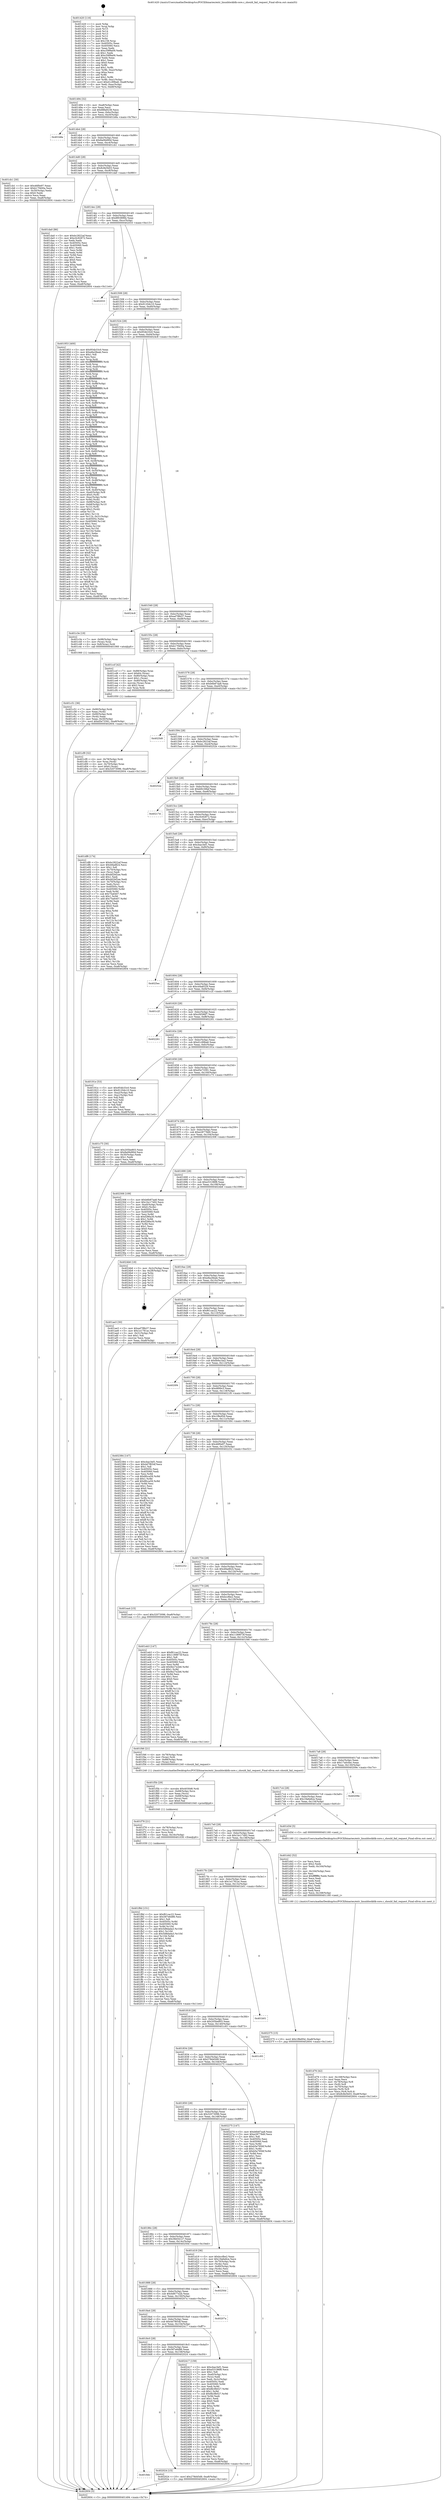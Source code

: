 digraph "0x401420" {
  label = "0x401420 (/mnt/c/Users/mathe/Desktop/tcc/POCII/binaries/extr_linuxblockblk-core.c_should_fail_request_Final-ollvm.out::main(0))"
  labelloc = "t"
  node[shape=record]

  Entry [label="",width=0.3,height=0.3,shape=circle,fillcolor=black,style=filled]
  "0x401494" [label="{
     0x401494 [32]\l
     | [instrs]\l
     &nbsp;&nbsp;0x401494 \<+6\>: mov -0xa8(%rbp),%eax\l
     &nbsp;&nbsp;0x40149a \<+2\>: mov %eax,%ecx\l
     &nbsp;&nbsp;0x40149c \<+6\>: sub $0x88fa9238,%ecx\l
     &nbsp;&nbsp;0x4014a2 \<+6\>: mov %eax,-0xbc(%rbp)\l
     &nbsp;&nbsp;0x4014a8 \<+6\>: mov %ecx,-0xc0(%rbp)\l
     &nbsp;&nbsp;0x4014ae \<+6\>: je 0000000000401b8a \<main+0x76a\>\l
  }"]
  "0x401b8a" [label="{
     0x401b8a\l
  }", style=dashed]
  "0x4014b4" [label="{
     0x4014b4 [28]\l
     | [instrs]\l
     &nbsp;&nbsp;0x4014b4 \<+5\>: jmp 00000000004014b9 \<main+0x99\>\l
     &nbsp;&nbsp;0x4014b9 \<+6\>: mov -0xbc(%rbp),%eax\l
     &nbsp;&nbsp;0x4014bf \<+5\>: sub $0x8a06d90d,%eax\l
     &nbsp;&nbsp;0x4014c4 \<+6\>: mov %eax,-0xc4(%rbp)\l
     &nbsp;&nbsp;0x4014ca \<+6\>: je 0000000000401cb1 \<main+0x891\>\l
  }"]
  Exit [label="",width=0.3,height=0.3,shape=circle,fillcolor=black,style=filled,peripheries=2]
  "0x401cb1" [label="{
     0x401cb1 [30]\l
     | [instrs]\l
     &nbsp;&nbsp;0x401cb1 \<+5\>: mov $0x46f0e97,%eax\l
     &nbsp;&nbsp;0x401cb6 \<+5\>: mov $0xb17f400a,%ecx\l
     &nbsp;&nbsp;0x401cbb \<+3\>: mov -0x30(%rbp),%edx\l
     &nbsp;&nbsp;0x401cbe \<+3\>: cmp $0x0,%edx\l
     &nbsp;&nbsp;0x401cc1 \<+3\>: cmove %ecx,%eax\l
     &nbsp;&nbsp;0x401cc4 \<+6\>: mov %eax,-0xa8(%rbp)\l
     &nbsp;&nbsp;0x401cca \<+5\>: jmp 0000000000402604 \<main+0x11e4\>\l
  }"]
  "0x4014d0" [label="{
     0x4014d0 [28]\l
     | [instrs]\l
     &nbsp;&nbsp;0x4014d0 \<+5\>: jmp 00000000004014d5 \<main+0xb5\>\l
     &nbsp;&nbsp;0x4014d5 \<+6\>: mov -0xbc(%rbp),%eax\l
     &nbsp;&nbsp;0x4014db \<+5\>: sub $0x8c8e5b03,%eax\l
     &nbsp;&nbsp;0x4014e0 \<+6\>: mov %eax,-0xc8(%rbp)\l
     &nbsp;&nbsp;0x4014e6 \<+6\>: je 0000000000401da0 \<main+0x980\>\l
  }"]
  "0x4018dc" [label="{
     0x4018dc\l
  }", style=dashed]
  "0x401da0" [label="{
     0x401da0 [86]\l
     | [instrs]\l
     &nbsp;&nbsp;0x401da0 \<+5\>: mov $0xbc2822af,%eax\l
     &nbsp;&nbsp;0x401da5 \<+5\>: mov $0xc0c92872,%ecx\l
     &nbsp;&nbsp;0x401daa \<+2\>: xor %edx,%edx\l
     &nbsp;&nbsp;0x401dac \<+7\>: mov 0x40505c,%esi\l
     &nbsp;&nbsp;0x401db3 \<+7\>: mov 0x405060,%edi\l
     &nbsp;&nbsp;0x401dba \<+3\>: sub $0x1,%edx\l
     &nbsp;&nbsp;0x401dbd \<+3\>: mov %esi,%r8d\l
     &nbsp;&nbsp;0x401dc0 \<+3\>: add %edx,%r8d\l
     &nbsp;&nbsp;0x401dc3 \<+4\>: imul %r8d,%esi\l
     &nbsp;&nbsp;0x401dc7 \<+3\>: and $0x1,%esi\l
     &nbsp;&nbsp;0x401dca \<+3\>: cmp $0x0,%esi\l
     &nbsp;&nbsp;0x401dcd \<+4\>: sete %r9b\l
     &nbsp;&nbsp;0x401dd1 \<+3\>: cmp $0xa,%edi\l
     &nbsp;&nbsp;0x401dd4 \<+4\>: setl %r10b\l
     &nbsp;&nbsp;0x401dd8 \<+3\>: mov %r9b,%r11b\l
     &nbsp;&nbsp;0x401ddb \<+3\>: and %r10b,%r11b\l
     &nbsp;&nbsp;0x401dde \<+3\>: xor %r10b,%r9b\l
     &nbsp;&nbsp;0x401de1 \<+3\>: or %r9b,%r11b\l
     &nbsp;&nbsp;0x401de4 \<+4\>: test $0x1,%r11b\l
     &nbsp;&nbsp;0x401de8 \<+3\>: cmovne %ecx,%eax\l
     &nbsp;&nbsp;0x401deb \<+6\>: mov %eax,-0xa8(%rbp)\l
     &nbsp;&nbsp;0x401df1 \<+5\>: jmp 0000000000402604 \<main+0x11e4\>\l
  }"]
  "0x4014ec" [label="{
     0x4014ec [28]\l
     | [instrs]\l
     &nbsp;&nbsp;0x4014ec \<+5\>: jmp 00000000004014f1 \<main+0xd1\>\l
     &nbsp;&nbsp;0x4014f1 \<+6\>: mov -0xbc(%rbp),%eax\l
     &nbsp;&nbsp;0x4014f7 \<+5\>: sub $0x8f03896b,%eax\l
     &nbsp;&nbsp;0x4014fc \<+6\>: mov %eax,-0xcc(%rbp)\l
     &nbsp;&nbsp;0x401502 \<+6\>: je 0000000000402033 \<main+0xc13\>\l
  }"]
  "0x402024" [label="{
     0x402024 [15]\l
     | [instrs]\l
     &nbsp;&nbsp;0x402024 \<+10\>: movl $0x278d45d9,-0xa8(%rbp)\l
     &nbsp;&nbsp;0x40202e \<+5\>: jmp 0000000000402604 \<main+0x11e4\>\l
  }"]
  "0x402033" [label="{
     0x402033\l
  }", style=dashed]
  "0x401508" [label="{
     0x401508 [28]\l
     | [instrs]\l
     &nbsp;&nbsp;0x401508 \<+5\>: jmp 000000000040150d \<main+0xed\>\l
     &nbsp;&nbsp;0x40150d \<+6\>: mov -0xbc(%rbp),%eax\l
     &nbsp;&nbsp;0x401513 \<+5\>: sub $0x9120dc10,%eax\l
     &nbsp;&nbsp;0x401518 \<+6\>: mov %eax,-0xd0(%rbp)\l
     &nbsp;&nbsp;0x40151e \<+6\>: je 0000000000401953 \<main+0x533\>\l
  }"]
  "0x4018c0" [label="{
     0x4018c0 [28]\l
     | [instrs]\l
     &nbsp;&nbsp;0x4018c0 \<+5\>: jmp 00000000004018c5 \<main+0x4a5\>\l
     &nbsp;&nbsp;0x4018c5 \<+6\>: mov -0xbc(%rbp),%eax\l
     &nbsp;&nbsp;0x4018cb \<+5\>: sub $0x587e6d86,%eax\l
     &nbsp;&nbsp;0x4018d0 \<+6\>: mov %eax,-0x158(%rbp)\l
     &nbsp;&nbsp;0x4018d6 \<+6\>: je 0000000000402024 \<main+0xc04\>\l
  }"]
  "0x401953" [label="{
     0x401953 [400]\l
     | [instrs]\l
     &nbsp;&nbsp;0x401953 \<+5\>: mov $0x954b33c0,%eax\l
     &nbsp;&nbsp;0x401958 \<+5\>: mov $0xe8a28eab,%ecx\l
     &nbsp;&nbsp;0x40195d \<+2\>: mov $0x1,%dl\l
     &nbsp;&nbsp;0x40195f \<+2\>: xor %esi,%esi\l
     &nbsp;&nbsp;0x401961 \<+3\>: mov %rsp,%rdi\l
     &nbsp;&nbsp;0x401964 \<+4\>: add $0xfffffffffffffff0,%rdi\l
     &nbsp;&nbsp;0x401968 \<+3\>: mov %rdi,%rsp\l
     &nbsp;&nbsp;0x40196b \<+7\>: mov %rdi,-0xa0(%rbp)\l
     &nbsp;&nbsp;0x401972 \<+3\>: mov %rsp,%rdi\l
     &nbsp;&nbsp;0x401975 \<+4\>: add $0xfffffffffffffff0,%rdi\l
     &nbsp;&nbsp;0x401979 \<+3\>: mov %rdi,%rsp\l
     &nbsp;&nbsp;0x40197c \<+3\>: mov %rsp,%r8\l
     &nbsp;&nbsp;0x40197f \<+4\>: add $0xfffffffffffffff0,%r8\l
     &nbsp;&nbsp;0x401983 \<+3\>: mov %r8,%rsp\l
     &nbsp;&nbsp;0x401986 \<+7\>: mov %r8,-0x98(%rbp)\l
     &nbsp;&nbsp;0x40198d \<+3\>: mov %rsp,%r8\l
     &nbsp;&nbsp;0x401990 \<+4\>: add $0xfffffffffffffff0,%r8\l
     &nbsp;&nbsp;0x401994 \<+3\>: mov %r8,%rsp\l
     &nbsp;&nbsp;0x401997 \<+7\>: mov %r8,-0x90(%rbp)\l
     &nbsp;&nbsp;0x40199e \<+3\>: mov %rsp,%r8\l
     &nbsp;&nbsp;0x4019a1 \<+4\>: add $0xfffffffffffffff0,%r8\l
     &nbsp;&nbsp;0x4019a5 \<+3\>: mov %r8,%rsp\l
     &nbsp;&nbsp;0x4019a8 \<+7\>: mov %r8,-0x88(%rbp)\l
     &nbsp;&nbsp;0x4019af \<+3\>: mov %rsp,%r8\l
     &nbsp;&nbsp;0x4019b2 \<+4\>: add $0xfffffffffffffff0,%r8\l
     &nbsp;&nbsp;0x4019b6 \<+3\>: mov %r8,%rsp\l
     &nbsp;&nbsp;0x4019b9 \<+4\>: mov %r8,-0x80(%rbp)\l
     &nbsp;&nbsp;0x4019bd \<+3\>: mov %rsp,%r8\l
     &nbsp;&nbsp;0x4019c0 \<+4\>: add $0xfffffffffffffff0,%r8\l
     &nbsp;&nbsp;0x4019c4 \<+3\>: mov %r8,%rsp\l
     &nbsp;&nbsp;0x4019c7 \<+4\>: mov %r8,-0x78(%rbp)\l
     &nbsp;&nbsp;0x4019cb \<+3\>: mov %rsp,%r8\l
     &nbsp;&nbsp;0x4019ce \<+4\>: add $0xfffffffffffffff0,%r8\l
     &nbsp;&nbsp;0x4019d2 \<+3\>: mov %r8,%rsp\l
     &nbsp;&nbsp;0x4019d5 \<+4\>: mov %r8,-0x70(%rbp)\l
     &nbsp;&nbsp;0x4019d9 \<+3\>: mov %rsp,%r8\l
     &nbsp;&nbsp;0x4019dc \<+4\>: add $0xfffffffffffffff0,%r8\l
     &nbsp;&nbsp;0x4019e0 \<+3\>: mov %r8,%rsp\l
     &nbsp;&nbsp;0x4019e3 \<+4\>: mov %r8,-0x68(%rbp)\l
     &nbsp;&nbsp;0x4019e7 \<+3\>: mov %rsp,%r8\l
     &nbsp;&nbsp;0x4019ea \<+4\>: add $0xfffffffffffffff0,%r8\l
     &nbsp;&nbsp;0x4019ee \<+3\>: mov %r8,%rsp\l
     &nbsp;&nbsp;0x4019f1 \<+4\>: mov %r8,-0x60(%rbp)\l
     &nbsp;&nbsp;0x4019f5 \<+3\>: mov %rsp,%r8\l
     &nbsp;&nbsp;0x4019f8 \<+4\>: add $0xfffffffffffffff0,%r8\l
     &nbsp;&nbsp;0x4019fc \<+3\>: mov %r8,%rsp\l
     &nbsp;&nbsp;0x4019ff \<+4\>: mov %r8,-0x58(%rbp)\l
     &nbsp;&nbsp;0x401a03 \<+3\>: mov %rsp,%r8\l
     &nbsp;&nbsp;0x401a06 \<+4\>: add $0xfffffffffffffff0,%r8\l
     &nbsp;&nbsp;0x401a0a \<+3\>: mov %r8,%rsp\l
     &nbsp;&nbsp;0x401a0d \<+4\>: mov %r8,-0x50(%rbp)\l
     &nbsp;&nbsp;0x401a11 \<+3\>: mov %rsp,%r8\l
     &nbsp;&nbsp;0x401a14 \<+4\>: add $0xfffffffffffffff0,%r8\l
     &nbsp;&nbsp;0x401a18 \<+3\>: mov %r8,%rsp\l
     &nbsp;&nbsp;0x401a1b \<+4\>: mov %r8,-0x48(%rbp)\l
     &nbsp;&nbsp;0x401a1f \<+3\>: mov %rsp,%r8\l
     &nbsp;&nbsp;0x401a22 \<+4\>: add $0xfffffffffffffff0,%r8\l
     &nbsp;&nbsp;0x401a26 \<+3\>: mov %r8,%rsp\l
     &nbsp;&nbsp;0x401a29 \<+4\>: mov %r8,-0x40(%rbp)\l
     &nbsp;&nbsp;0x401a2d \<+7\>: mov -0xa0(%rbp),%r8\l
     &nbsp;&nbsp;0x401a34 \<+7\>: movl $0x0,(%r8)\l
     &nbsp;&nbsp;0x401a3b \<+7\>: mov -0xac(%rbp),%r9d\l
     &nbsp;&nbsp;0x401a42 \<+3\>: mov %r9d,(%rdi)\l
     &nbsp;&nbsp;0x401a45 \<+7\>: mov -0x98(%rbp),%r8\l
     &nbsp;&nbsp;0x401a4c \<+7\>: mov -0xb8(%rbp),%r10\l
     &nbsp;&nbsp;0x401a53 \<+3\>: mov %r10,(%r8)\l
     &nbsp;&nbsp;0x401a56 \<+3\>: cmpl $0x2,(%rdi)\l
     &nbsp;&nbsp;0x401a59 \<+4\>: setne %r11b\l
     &nbsp;&nbsp;0x401a5d \<+4\>: and $0x1,%r11b\l
     &nbsp;&nbsp;0x401a61 \<+4\>: mov %r11b,-0x31(%rbp)\l
     &nbsp;&nbsp;0x401a65 \<+7\>: mov 0x40505c,%ebx\l
     &nbsp;&nbsp;0x401a6c \<+8\>: mov 0x405060,%r14d\l
     &nbsp;&nbsp;0x401a74 \<+3\>: sub $0x1,%esi\l
     &nbsp;&nbsp;0x401a77 \<+3\>: mov %ebx,%r15d\l
     &nbsp;&nbsp;0x401a7a \<+3\>: add %esi,%r15d\l
     &nbsp;&nbsp;0x401a7d \<+4\>: imul %r15d,%ebx\l
     &nbsp;&nbsp;0x401a81 \<+3\>: and $0x1,%ebx\l
     &nbsp;&nbsp;0x401a84 \<+3\>: cmp $0x0,%ebx\l
     &nbsp;&nbsp;0x401a87 \<+4\>: sete %r11b\l
     &nbsp;&nbsp;0x401a8b \<+4\>: cmp $0xa,%r14d\l
     &nbsp;&nbsp;0x401a8f \<+4\>: setl %r12b\l
     &nbsp;&nbsp;0x401a93 \<+3\>: mov %r11b,%r13b\l
     &nbsp;&nbsp;0x401a96 \<+4\>: xor $0xff,%r13b\l
     &nbsp;&nbsp;0x401a9a \<+3\>: mov %r12b,%sil\l
     &nbsp;&nbsp;0x401a9d \<+4\>: xor $0xff,%sil\l
     &nbsp;&nbsp;0x401aa1 \<+3\>: xor $0x1,%dl\l
     &nbsp;&nbsp;0x401aa4 \<+3\>: mov %r13b,%dil\l
     &nbsp;&nbsp;0x401aa7 \<+4\>: and $0xff,%dil\l
     &nbsp;&nbsp;0x401aab \<+3\>: and %dl,%r11b\l
     &nbsp;&nbsp;0x401aae \<+3\>: mov %sil,%r8b\l
     &nbsp;&nbsp;0x401ab1 \<+4\>: and $0xff,%r8b\l
     &nbsp;&nbsp;0x401ab5 \<+3\>: and %dl,%r12b\l
     &nbsp;&nbsp;0x401ab8 \<+3\>: or %r11b,%dil\l
     &nbsp;&nbsp;0x401abb \<+3\>: or %r12b,%r8b\l
     &nbsp;&nbsp;0x401abe \<+3\>: xor %r8b,%dil\l
     &nbsp;&nbsp;0x401ac1 \<+3\>: or %sil,%r13b\l
     &nbsp;&nbsp;0x401ac4 \<+4\>: xor $0xff,%r13b\l
     &nbsp;&nbsp;0x401ac8 \<+3\>: or $0x1,%dl\l
     &nbsp;&nbsp;0x401acb \<+3\>: and %dl,%r13b\l
     &nbsp;&nbsp;0x401ace \<+3\>: or %r13b,%dil\l
     &nbsp;&nbsp;0x401ad1 \<+4\>: test $0x1,%dil\l
     &nbsp;&nbsp;0x401ad5 \<+3\>: cmovne %ecx,%eax\l
     &nbsp;&nbsp;0x401ad8 \<+6\>: mov %eax,-0xa8(%rbp)\l
     &nbsp;&nbsp;0x401ade \<+5\>: jmp 0000000000402604 \<main+0x11e4\>\l
  }"]
  "0x401524" [label="{
     0x401524 [28]\l
     | [instrs]\l
     &nbsp;&nbsp;0x401524 \<+5\>: jmp 0000000000401529 \<main+0x109\>\l
     &nbsp;&nbsp;0x401529 \<+6\>: mov -0xbc(%rbp),%eax\l
     &nbsp;&nbsp;0x40152f \<+5\>: sub $0x954b33c0,%eax\l
     &nbsp;&nbsp;0x401534 \<+6\>: mov %eax,-0xd4(%rbp)\l
     &nbsp;&nbsp;0x40153a \<+6\>: je 00000000004024c8 \<main+0x10a8\>\l
  }"]
  "0x402417" [label="{
     0x402417 [159]\l
     | [instrs]\l
     &nbsp;&nbsp;0x402417 \<+5\>: mov $0xcbac3ef1,%eax\l
     &nbsp;&nbsp;0x40241c \<+5\>: mov $0xe53196f8,%ecx\l
     &nbsp;&nbsp;0x402421 \<+2\>: mov $0x1,%dl\l
     &nbsp;&nbsp;0x402423 \<+7\>: mov -0xa0(%rbp),%rsi\l
     &nbsp;&nbsp;0x40242a \<+2\>: mov (%rsi),%edi\l
     &nbsp;&nbsp;0x40242c \<+3\>: mov %edi,-0x2c(%rbp)\l
     &nbsp;&nbsp;0x40242f \<+7\>: mov 0x40505c,%edi\l
     &nbsp;&nbsp;0x402436 \<+8\>: mov 0x405060,%r8d\l
     &nbsp;&nbsp;0x40243e \<+3\>: mov %edi,%r9d\l
     &nbsp;&nbsp;0x402441 \<+7\>: add $0x8b3fb027,%r9d\l
     &nbsp;&nbsp;0x402448 \<+4\>: sub $0x1,%r9d\l
     &nbsp;&nbsp;0x40244c \<+7\>: sub $0x8b3fb027,%r9d\l
     &nbsp;&nbsp;0x402453 \<+4\>: imul %r9d,%edi\l
     &nbsp;&nbsp;0x402457 \<+3\>: and $0x1,%edi\l
     &nbsp;&nbsp;0x40245a \<+3\>: cmp $0x0,%edi\l
     &nbsp;&nbsp;0x40245d \<+4\>: sete %r10b\l
     &nbsp;&nbsp;0x402461 \<+4\>: cmp $0xa,%r8d\l
     &nbsp;&nbsp;0x402465 \<+4\>: setl %r11b\l
     &nbsp;&nbsp;0x402469 \<+3\>: mov %r10b,%bl\l
     &nbsp;&nbsp;0x40246c \<+3\>: xor $0xff,%bl\l
     &nbsp;&nbsp;0x40246f \<+3\>: mov %r11b,%r14b\l
     &nbsp;&nbsp;0x402472 \<+4\>: xor $0xff,%r14b\l
     &nbsp;&nbsp;0x402476 \<+3\>: xor $0x0,%dl\l
     &nbsp;&nbsp;0x402479 \<+3\>: mov %bl,%r15b\l
     &nbsp;&nbsp;0x40247c \<+4\>: and $0x0,%r15b\l
     &nbsp;&nbsp;0x402480 \<+3\>: and %dl,%r10b\l
     &nbsp;&nbsp;0x402483 \<+3\>: mov %r14b,%r12b\l
     &nbsp;&nbsp;0x402486 \<+4\>: and $0x0,%r12b\l
     &nbsp;&nbsp;0x40248a \<+3\>: and %dl,%r11b\l
     &nbsp;&nbsp;0x40248d \<+3\>: or %r10b,%r15b\l
     &nbsp;&nbsp;0x402490 \<+3\>: or %r11b,%r12b\l
     &nbsp;&nbsp;0x402493 \<+3\>: xor %r12b,%r15b\l
     &nbsp;&nbsp;0x402496 \<+3\>: or %r14b,%bl\l
     &nbsp;&nbsp;0x402499 \<+3\>: xor $0xff,%bl\l
     &nbsp;&nbsp;0x40249c \<+3\>: or $0x0,%dl\l
     &nbsp;&nbsp;0x40249f \<+2\>: and %dl,%bl\l
     &nbsp;&nbsp;0x4024a1 \<+3\>: or %bl,%r15b\l
     &nbsp;&nbsp;0x4024a4 \<+4\>: test $0x1,%r15b\l
     &nbsp;&nbsp;0x4024a8 \<+3\>: cmovne %ecx,%eax\l
     &nbsp;&nbsp;0x4024ab \<+6\>: mov %eax,-0xa8(%rbp)\l
     &nbsp;&nbsp;0x4024b1 \<+5\>: jmp 0000000000402604 \<main+0x11e4\>\l
  }"]
  "0x4024c8" [label="{
     0x4024c8\l
  }", style=dashed]
  "0x401540" [label="{
     0x401540 [28]\l
     | [instrs]\l
     &nbsp;&nbsp;0x401540 \<+5\>: jmp 0000000000401545 \<main+0x125\>\l
     &nbsp;&nbsp;0x401545 \<+6\>: mov -0xbc(%rbp),%eax\l
     &nbsp;&nbsp;0x40154b \<+5\>: sub $0xad7f8b37,%eax\l
     &nbsp;&nbsp;0x401550 \<+6\>: mov %eax,-0xd8(%rbp)\l
     &nbsp;&nbsp;0x401556 \<+6\>: je 0000000000401c3e \<main+0x81e\>\l
  }"]
  "0x4018a4" [label="{
     0x4018a4 [28]\l
     | [instrs]\l
     &nbsp;&nbsp;0x4018a4 \<+5\>: jmp 00000000004018a9 \<main+0x489\>\l
     &nbsp;&nbsp;0x4018a9 \<+6\>: mov -0xbc(%rbp),%eax\l
     &nbsp;&nbsp;0x4018af \<+5\>: sub $0x4d7f654f,%eax\l
     &nbsp;&nbsp;0x4018b4 \<+6\>: mov %eax,-0x154(%rbp)\l
     &nbsp;&nbsp;0x4018ba \<+6\>: je 0000000000402417 \<main+0xff7\>\l
  }"]
  "0x401c3e" [label="{
     0x401c3e [19]\l
     | [instrs]\l
     &nbsp;&nbsp;0x401c3e \<+7\>: mov -0x98(%rbp),%rax\l
     &nbsp;&nbsp;0x401c45 \<+3\>: mov (%rax),%rax\l
     &nbsp;&nbsp;0x401c48 \<+4\>: mov 0x8(%rax),%rdi\l
     &nbsp;&nbsp;0x401c4c \<+5\>: call 0000000000401060 \<atoi@plt\>\l
     | [calls]\l
     &nbsp;&nbsp;0x401060 \{1\} (unknown)\l
  }"]
  "0x40155c" [label="{
     0x40155c [28]\l
     | [instrs]\l
     &nbsp;&nbsp;0x40155c \<+5\>: jmp 0000000000401561 \<main+0x141\>\l
     &nbsp;&nbsp;0x401561 \<+6\>: mov -0xbc(%rbp),%eax\l
     &nbsp;&nbsp;0x401567 \<+5\>: sub $0xb17f400a,%eax\l
     &nbsp;&nbsp;0x40156c \<+6\>: mov %eax,-0xdc(%rbp)\l
     &nbsp;&nbsp;0x401572 \<+6\>: je 0000000000401ccf \<main+0x8af\>\l
  }"]
  "0x40207a" [label="{
     0x40207a\l
  }", style=dashed]
  "0x401ccf" [label="{
     0x401ccf [42]\l
     | [instrs]\l
     &nbsp;&nbsp;0x401ccf \<+7\>: mov -0x88(%rbp),%rax\l
     &nbsp;&nbsp;0x401cd6 \<+6\>: movl $0x64,(%rax)\l
     &nbsp;&nbsp;0x401cdc \<+4\>: mov -0x80(%rbp),%rax\l
     &nbsp;&nbsp;0x401ce0 \<+6\>: movl $0x1,(%rax)\l
     &nbsp;&nbsp;0x401ce6 \<+4\>: mov -0x80(%rbp),%rax\l
     &nbsp;&nbsp;0x401cea \<+3\>: movslq (%rax),%rax\l
     &nbsp;&nbsp;0x401ced \<+4\>: shl $0x2,%rax\l
     &nbsp;&nbsp;0x401cf1 \<+3\>: mov %rax,%rdi\l
     &nbsp;&nbsp;0x401cf4 \<+5\>: call 0000000000401050 \<malloc@plt\>\l
     | [calls]\l
     &nbsp;&nbsp;0x401050 \{1\} (unknown)\l
  }"]
  "0x401578" [label="{
     0x401578 [28]\l
     | [instrs]\l
     &nbsp;&nbsp;0x401578 \<+5\>: jmp 000000000040157d \<main+0x15d\>\l
     &nbsp;&nbsp;0x40157d \<+6\>: mov -0xbc(%rbp),%eax\l
     &nbsp;&nbsp;0x401583 \<+5\>: sub $0xb6b87aa8,%eax\l
     &nbsp;&nbsp;0x401588 \<+6\>: mov %eax,-0xe0(%rbp)\l
     &nbsp;&nbsp;0x40158e \<+6\>: je 00000000004025d0 \<main+0x11b0\>\l
  }"]
  "0x401888" [label="{
     0x401888 [28]\l
     | [instrs]\l
     &nbsp;&nbsp;0x401888 \<+5\>: jmp 000000000040188d \<main+0x46d\>\l
     &nbsp;&nbsp;0x40188d \<+6\>: mov -0xbc(%rbp),%eax\l
     &nbsp;&nbsp;0x401893 \<+5\>: sub $0x4d677e2b,%eax\l
     &nbsp;&nbsp;0x401898 \<+6\>: mov %eax,-0x150(%rbp)\l
     &nbsp;&nbsp;0x40189e \<+6\>: je 000000000040207a \<main+0xc5a\>\l
  }"]
  "0x4025d0" [label="{
     0x4025d0\l
  }", style=dashed]
  "0x401594" [label="{
     0x401594 [28]\l
     | [instrs]\l
     &nbsp;&nbsp;0x401594 \<+5\>: jmp 0000000000401599 \<main+0x179\>\l
     &nbsp;&nbsp;0x401599 \<+6\>: mov -0xbc(%rbp),%eax\l
     &nbsp;&nbsp;0x40159f \<+5\>: sub $0xbc2822af,%eax\l
     &nbsp;&nbsp;0x4015a4 \<+6\>: mov %eax,-0xe4(%rbp)\l
     &nbsp;&nbsp;0x4015aa \<+6\>: je 000000000040252e \<main+0x110e\>\l
  }"]
  "0x40250d" [label="{
     0x40250d\l
  }", style=dashed]
  "0x40252e" [label="{
     0x40252e\l
  }", style=dashed]
  "0x4015b0" [label="{
     0x4015b0 [28]\l
     | [instrs]\l
     &nbsp;&nbsp;0x4015b0 \<+5\>: jmp 00000000004015b5 \<main+0x195\>\l
     &nbsp;&nbsp;0x4015b5 \<+6\>: mov -0xbc(%rbp),%eax\l
     &nbsp;&nbsp;0x4015bb \<+5\>: sub $0xbf4168af,%eax\l
     &nbsp;&nbsp;0x4015c0 \<+6\>: mov %eax,-0xe8(%rbp)\l
     &nbsp;&nbsp;0x4015c6 \<+6\>: je 000000000040217d \<main+0xd5d\>\l
  }"]
  "0x401f8d" [label="{
     0x401f8d [151]\l
     | [instrs]\l
     &nbsp;&nbsp;0x401f8d \<+5\>: mov $0xf61cac22,%eax\l
     &nbsp;&nbsp;0x401f92 \<+5\>: mov $0x587e6d86,%esi\l
     &nbsp;&nbsp;0x401f97 \<+2\>: mov $0x1,%dl\l
     &nbsp;&nbsp;0x401f99 \<+8\>: mov 0x40505c,%r8d\l
     &nbsp;&nbsp;0x401fa1 \<+8\>: mov 0x405060,%r9d\l
     &nbsp;&nbsp;0x401fa9 \<+3\>: mov %r8d,%r10d\l
     &nbsp;&nbsp;0x401fac \<+7\>: add $0x5d8dada3,%r10d\l
     &nbsp;&nbsp;0x401fb3 \<+4\>: sub $0x1,%r10d\l
     &nbsp;&nbsp;0x401fb7 \<+7\>: sub $0x5d8dada3,%r10d\l
     &nbsp;&nbsp;0x401fbe \<+4\>: imul %r10d,%r8d\l
     &nbsp;&nbsp;0x401fc2 \<+4\>: and $0x1,%r8d\l
     &nbsp;&nbsp;0x401fc6 \<+4\>: cmp $0x0,%r8d\l
     &nbsp;&nbsp;0x401fca \<+4\>: sete %r11b\l
     &nbsp;&nbsp;0x401fce \<+4\>: cmp $0xa,%r9d\l
     &nbsp;&nbsp;0x401fd2 \<+3\>: setl %bl\l
     &nbsp;&nbsp;0x401fd5 \<+3\>: mov %r11b,%r14b\l
     &nbsp;&nbsp;0x401fd8 \<+4\>: xor $0xff,%r14b\l
     &nbsp;&nbsp;0x401fdc \<+3\>: mov %bl,%r15b\l
     &nbsp;&nbsp;0x401fdf \<+4\>: xor $0xff,%r15b\l
     &nbsp;&nbsp;0x401fe3 \<+3\>: xor $0x1,%dl\l
     &nbsp;&nbsp;0x401fe6 \<+3\>: mov %r14b,%r12b\l
     &nbsp;&nbsp;0x401fe9 \<+4\>: and $0xff,%r12b\l
     &nbsp;&nbsp;0x401fed \<+3\>: and %dl,%r11b\l
     &nbsp;&nbsp;0x401ff0 \<+3\>: mov %r15b,%r13b\l
     &nbsp;&nbsp;0x401ff3 \<+4\>: and $0xff,%r13b\l
     &nbsp;&nbsp;0x401ff7 \<+2\>: and %dl,%bl\l
     &nbsp;&nbsp;0x401ff9 \<+3\>: or %r11b,%r12b\l
     &nbsp;&nbsp;0x401ffc \<+3\>: or %bl,%r13b\l
     &nbsp;&nbsp;0x401fff \<+3\>: xor %r13b,%r12b\l
     &nbsp;&nbsp;0x402002 \<+3\>: or %r15b,%r14b\l
     &nbsp;&nbsp;0x402005 \<+4\>: xor $0xff,%r14b\l
     &nbsp;&nbsp;0x402009 \<+3\>: or $0x1,%dl\l
     &nbsp;&nbsp;0x40200c \<+3\>: and %dl,%r14b\l
     &nbsp;&nbsp;0x40200f \<+3\>: or %r14b,%r12b\l
     &nbsp;&nbsp;0x402012 \<+4\>: test $0x1,%r12b\l
     &nbsp;&nbsp;0x402016 \<+3\>: cmovne %esi,%eax\l
     &nbsp;&nbsp;0x402019 \<+6\>: mov %eax,-0xa8(%rbp)\l
     &nbsp;&nbsp;0x40201f \<+5\>: jmp 0000000000402604 \<main+0x11e4\>\l
  }"]
  "0x40217d" [label="{
     0x40217d\l
  }", style=dashed]
  "0x4015cc" [label="{
     0x4015cc [28]\l
     | [instrs]\l
     &nbsp;&nbsp;0x4015cc \<+5\>: jmp 00000000004015d1 \<main+0x1b1\>\l
     &nbsp;&nbsp;0x4015d1 \<+6\>: mov -0xbc(%rbp),%eax\l
     &nbsp;&nbsp;0x4015d7 \<+5\>: sub $0xc0c92872,%eax\l
     &nbsp;&nbsp;0x4015dc \<+6\>: mov %eax,-0xec(%rbp)\l
     &nbsp;&nbsp;0x4015e2 \<+6\>: je 0000000000401df6 \<main+0x9d6\>\l
  }"]
  "0x401f78" [label="{
     0x401f78 [21]\l
     | [instrs]\l
     &nbsp;&nbsp;0x401f78 \<+4\>: mov -0x78(%rbp),%rcx\l
     &nbsp;&nbsp;0x401f7c \<+3\>: mov (%rcx),%rcx\l
     &nbsp;&nbsp;0x401f7f \<+3\>: mov %rcx,%rdi\l
     &nbsp;&nbsp;0x401f82 \<+6\>: mov %eax,-0x16c(%rbp)\l
     &nbsp;&nbsp;0x401f88 \<+5\>: call 0000000000401030 \<free@plt\>\l
     | [calls]\l
     &nbsp;&nbsp;0x401030 \{1\} (unknown)\l
  }"]
  "0x401df6" [label="{
     0x401df6 [174]\l
     | [instrs]\l
     &nbsp;&nbsp;0x401df6 \<+5\>: mov $0xbc2822af,%eax\l
     &nbsp;&nbsp;0x401dfb \<+5\>: mov $0x49ad824,%ecx\l
     &nbsp;&nbsp;0x401e00 \<+2\>: mov $0x1,%dl\l
     &nbsp;&nbsp;0x401e02 \<+4\>: mov -0x70(%rbp),%rsi\l
     &nbsp;&nbsp;0x401e06 \<+2\>: mov (%rsi),%edi\l
     &nbsp;&nbsp;0x401e08 \<+6\>: sub $0xdd2bf2ae,%edi\l
     &nbsp;&nbsp;0x401e0e \<+3\>: add $0x1,%edi\l
     &nbsp;&nbsp;0x401e11 \<+6\>: add $0xdd2bf2ae,%edi\l
     &nbsp;&nbsp;0x401e17 \<+4\>: mov -0x70(%rbp),%rsi\l
     &nbsp;&nbsp;0x401e1b \<+2\>: mov %edi,(%rsi)\l
     &nbsp;&nbsp;0x401e1d \<+7\>: mov 0x40505c,%edi\l
     &nbsp;&nbsp;0x401e24 \<+8\>: mov 0x405060,%r8d\l
     &nbsp;&nbsp;0x401e2c \<+3\>: mov %edi,%r9d\l
     &nbsp;&nbsp;0x401e2f \<+7\>: sub $0x75a6407,%r9d\l
     &nbsp;&nbsp;0x401e36 \<+4\>: sub $0x1,%r9d\l
     &nbsp;&nbsp;0x401e3a \<+7\>: add $0x75a6407,%r9d\l
     &nbsp;&nbsp;0x401e41 \<+4\>: imul %r9d,%edi\l
     &nbsp;&nbsp;0x401e45 \<+3\>: and $0x1,%edi\l
     &nbsp;&nbsp;0x401e48 \<+3\>: cmp $0x0,%edi\l
     &nbsp;&nbsp;0x401e4b \<+4\>: sete %r10b\l
     &nbsp;&nbsp;0x401e4f \<+4\>: cmp $0xa,%r8d\l
     &nbsp;&nbsp;0x401e53 \<+4\>: setl %r11b\l
     &nbsp;&nbsp;0x401e57 \<+3\>: mov %r10b,%bl\l
     &nbsp;&nbsp;0x401e5a \<+3\>: xor $0xff,%bl\l
     &nbsp;&nbsp;0x401e5d \<+3\>: mov %r11b,%r14b\l
     &nbsp;&nbsp;0x401e60 \<+4\>: xor $0xff,%r14b\l
     &nbsp;&nbsp;0x401e64 \<+3\>: xor $0x0,%dl\l
     &nbsp;&nbsp;0x401e67 \<+3\>: mov %bl,%r15b\l
     &nbsp;&nbsp;0x401e6a \<+4\>: and $0x0,%r15b\l
     &nbsp;&nbsp;0x401e6e \<+3\>: and %dl,%r10b\l
     &nbsp;&nbsp;0x401e71 \<+3\>: mov %r14b,%r12b\l
     &nbsp;&nbsp;0x401e74 \<+4\>: and $0x0,%r12b\l
     &nbsp;&nbsp;0x401e78 \<+3\>: and %dl,%r11b\l
     &nbsp;&nbsp;0x401e7b \<+3\>: or %r10b,%r15b\l
     &nbsp;&nbsp;0x401e7e \<+3\>: or %r11b,%r12b\l
     &nbsp;&nbsp;0x401e81 \<+3\>: xor %r12b,%r15b\l
     &nbsp;&nbsp;0x401e84 \<+3\>: or %r14b,%bl\l
     &nbsp;&nbsp;0x401e87 \<+3\>: xor $0xff,%bl\l
     &nbsp;&nbsp;0x401e8a \<+3\>: or $0x0,%dl\l
     &nbsp;&nbsp;0x401e8d \<+2\>: and %dl,%bl\l
     &nbsp;&nbsp;0x401e8f \<+3\>: or %bl,%r15b\l
     &nbsp;&nbsp;0x401e92 \<+4\>: test $0x1,%r15b\l
     &nbsp;&nbsp;0x401e96 \<+3\>: cmovne %ecx,%eax\l
     &nbsp;&nbsp;0x401e99 \<+6\>: mov %eax,-0xa8(%rbp)\l
     &nbsp;&nbsp;0x401e9f \<+5\>: jmp 0000000000402604 \<main+0x11e4\>\l
  }"]
  "0x4015e8" [label="{
     0x4015e8 [28]\l
     | [instrs]\l
     &nbsp;&nbsp;0x4015e8 \<+5\>: jmp 00000000004015ed \<main+0x1cd\>\l
     &nbsp;&nbsp;0x4015ed \<+6\>: mov -0xbc(%rbp),%eax\l
     &nbsp;&nbsp;0x4015f3 \<+5\>: sub $0xcbac3ef1,%eax\l
     &nbsp;&nbsp;0x4015f8 \<+6\>: mov %eax,-0xf0(%rbp)\l
     &nbsp;&nbsp;0x4015fe \<+6\>: je 00000000004025ec \<main+0x11cc\>\l
  }"]
  "0x401f5b" [label="{
     0x401f5b [29]\l
     | [instrs]\l
     &nbsp;&nbsp;0x401f5b \<+10\>: movabs $0x4030d6,%rdi\l
     &nbsp;&nbsp;0x401f65 \<+4\>: mov -0x68(%rbp),%rcx\l
     &nbsp;&nbsp;0x401f69 \<+2\>: mov %eax,(%rcx)\l
     &nbsp;&nbsp;0x401f6b \<+4\>: mov -0x68(%rbp),%rcx\l
     &nbsp;&nbsp;0x401f6f \<+2\>: mov (%rcx),%esi\l
     &nbsp;&nbsp;0x401f71 \<+2\>: mov $0x0,%al\l
     &nbsp;&nbsp;0x401f73 \<+5\>: call 0000000000401040 \<printf@plt\>\l
     | [calls]\l
     &nbsp;&nbsp;0x401040 \{1\} (unknown)\l
  }"]
  "0x4025ec" [label="{
     0x4025ec\l
  }", style=dashed]
  "0x401604" [label="{
     0x401604 [28]\l
     | [instrs]\l
     &nbsp;&nbsp;0x401604 \<+5\>: jmp 0000000000401609 \<main+0x1e9\>\l
     &nbsp;&nbsp;0x401609 \<+6\>: mov -0xbc(%rbp),%eax\l
     &nbsp;&nbsp;0x40160f \<+5\>: sub $0xcd4a8329,%eax\l
     &nbsp;&nbsp;0x401614 \<+6\>: mov %eax,-0xf4(%rbp)\l
     &nbsp;&nbsp;0x40161a \<+6\>: je 0000000000401c2f \<main+0x80f\>\l
  }"]
  "0x401d76" [label="{
     0x401d76 [42]\l
     | [instrs]\l
     &nbsp;&nbsp;0x401d76 \<+6\>: mov -0x168(%rbp),%ecx\l
     &nbsp;&nbsp;0x401d7c \<+3\>: imul %eax,%ecx\l
     &nbsp;&nbsp;0x401d7f \<+4\>: mov -0x78(%rbp),%r8\l
     &nbsp;&nbsp;0x401d83 \<+3\>: mov (%r8),%r8\l
     &nbsp;&nbsp;0x401d86 \<+4\>: mov -0x70(%rbp),%r9\l
     &nbsp;&nbsp;0x401d8a \<+3\>: movslq (%r9),%r9\l
     &nbsp;&nbsp;0x401d8d \<+4\>: mov %ecx,(%r8,%r9,4)\l
     &nbsp;&nbsp;0x401d91 \<+10\>: movl $0x8c8e5b03,-0xa8(%rbp)\l
     &nbsp;&nbsp;0x401d9b \<+5\>: jmp 0000000000402604 \<main+0x11e4\>\l
  }"]
  "0x401c2f" [label="{
     0x401c2f\l
  }", style=dashed]
  "0x401620" [label="{
     0x401620 [28]\l
     | [instrs]\l
     &nbsp;&nbsp;0x401620 \<+5\>: jmp 0000000000401625 \<main+0x205\>\l
     &nbsp;&nbsp;0x401625 \<+6\>: mov -0xbc(%rbp),%eax\l
     &nbsp;&nbsp;0x40162b \<+5\>: sub $0xcf4596f7,%eax\l
     &nbsp;&nbsp;0x401630 \<+6\>: mov %eax,-0xf8(%rbp)\l
     &nbsp;&nbsp;0x401636 \<+6\>: je 0000000000402261 \<main+0xe41\>\l
  }"]
  "0x401d42" [label="{
     0x401d42 [52]\l
     | [instrs]\l
     &nbsp;&nbsp;0x401d42 \<+2\>: xor %ecx,%ecx\l
     &nbsp;&nbsp;0x401d44 \<+5\>: mov $0x2,%edx\l
     &nbsp;&nbsp;0x401d49 \<+6\>: mov %edx,-0x164(%rbp)\l
     &nbsp;&nbsp;0x401d4f \<+1\>: cltd\l
     &nbsp;&nbsp;0x401d50 \<+6\>: mov -0x164(%rbp),%esi\l
     &nbsp;&nbsp;0x401d56 \<+2\>: idiv %esi\l
     &nbsp;&nbsp;0x401d58 \<+6\>: imul $0xfffffffe,%edx,%edx\l
     &nbsp;&nbsp;0x401d5e \<+2\>: mov %ecx,%edi\l
     &nbsp;&nbsp;0x401d60 \<+2\>: sub %edx,%edi\l
     &nbsp;&nbsp;0x401d62 \<+2\>: mov %ecx,%edx\l
     &nbsp;&nbsp;0x401d64 \<+3\>: sub $0x1,%edx\l
     &nbsp;&nbsp;0x401d67 \<+2\>: add %edx,%edi\l
     &nbsp;&nbsp;0x401d69 \<+2\>: sub %edi,%ecx\l
     &nbsp;&nbsp;0x401d6b \<+6\>: mov %ecx,-0x168(%rbp)\l
     &nbsp;&nbsp;0x401d71 \<+5\>: call 0000000000401160 \<next_i\>\l
     | [calls]\l
     &nbsp;&nbsp;0x401160 \{1\} (/mnt/c/Users/mathe/Desktop/tcc/POCII/binaries/extr_linuxblockblk-core.c_should_fail_request_Final-ollvm.out::next_i)\l
  }"]
  "0x402261" [label="{
     0x402261\l
  }", style=dashed]
  "0x40163c" [label="{
     0x40163c [28]\l
     | [instrs]\l
     &nbsp;&nbsp;0x40163c \<+5\>: jmp 0000000000401641 \<main+0x221\>\l
     &nbsp;&nbsp;0x401641 \<+6\>: mov -0xbc(%rbp),%eax\l
     &nbsp;&nbsp;0x401647 \<+5\>: sub $0xd1c99ba6,%eax\l
     &nbsp;&nbsp;0x40164c \<+6\>: mov %eax,-0xfc(%rbp)\l
     &nbsp;&nbsp;0x401652 \<+6\>: je 000000000040191e \<main+0x4fe\>\l
  }"]
  "0x40186c" [label="{
     0x40186c [28]\l
     | [instrs]\l
     &nbsp;&nbsp;0x40186c \<+5\>: jmp 0000000000401871 \<main+0x451\>\l
     &nbsp;&nbsp;0x401871 \<+6\>: mov -0xbc(%rbp),%eax\l
     &nbsp;&nbsp;0x401877 \<+5\>: sub $0x38d34127,%eax\l
     &nbsp;&nbsp;0x40187c \<+6\>: mov %eax,-0x14c(%rbp)\l
     &nbsp;&nbsp;0x401882 \<+6\>: je 000000000040250d \<main+0x10ed\>\l
  }"]
  "0x40191e" [label="{
     0x40191e [53]\l
     | [instrs]\l
     &nbsp;&nbsp;0x40191e \<+5\>: mov $0x954b33c0,%eax\l
     &nbsp;&nbsp;0x401923 \<+5\>: mov $0x9120dc10,%ecx\l
     &nbsp;&nbsp;0x401928 \<+6\>: mov -0xa2(%rbp),%dl\l
     &nbsp;&nbsp;0x40192e \<+7\>: mov -0xa1(%rbp),%sil\l
     &nbsp;&nbsp;0x401935 \<+3\>: mov %dl,%dil\l
     &nbsp;&nbsp;0x401938 \<+3\>: and %sil,%dil\l
     &nbsp;&nbsp;0x40193b \<+3\>: xor %sil,%dl\l
     &nbsp;&nbsp;0x40193e \<+3\>: or %dl,%dil\l
     &nbsp;&nbsp;0x401941 \<+4\>: test $0x1,%dil\l
     &nbsp;&nbsp;0x401945 \<+3\>: cmovne %ecx,%eax\l
     &nbsp;&nbsp;0x401948 \<+6\>: mov %eax,-0xa8(%rbp)\l
     &nbsp;&nbsp;0x40194e \<+5\>: jmp 0000000000402604 \<main+0x11e4\>\l
  }"]
  "0x401658" [label="{
     0x401658 [28]\l
     | [instrs]\l
     &nbsp;&nbsp;0x401658 \<+5\>: jmp 000000000040165d \<main+0x23d\>\l
     &nbsp;&nbsp;0x40165d \<+6\>: mov -0xbc(%rbp),%eax\l
     &nbsp;&nbsp;0x401663 \<+5\>: sub $0xd5e73391,%eax\l
     &nbsp;&nbsp;0x401668 \<+6\>: mov %eax,-0x100(%rbp)\l
     &nbsp;&nbsp;0x40166e \<+6\>: je 0000000000401c75 \<main+0x855\>\l
  }"]
  "0x402604" [label="{
     0x402604 [5]\l
     | [instrs]\l
     &nbsp;&nbsp;0x402604 \<+5\>: jmp 0000000000401494 \<main+0x74\>\l
  }"]
  "0x401420" [label="{
     0x401420 [116]\l
     | [instrs]\l
     &nbsp;&nbsp;0x401420 \<+1\>: push %rbp\l
     &nbsp;&nbsp;0x401421 \<+3\>: mov %rsp,%rbp\l
     &nbsp;&nbsp;0x401424 \<+2\>: push %r15\l
     &nbsp;&nbsp;0x401426 \<+2\>: push %r14\l
     &nbsp;&nbsp;0x401428 \<+2\>: push %r13\l
     &nbsp;&nbsp;0x40142a \<+2\>: push %r12\l
     &nbsp;&nbsp;0x40142c \<+1\>: push %rbx\l
     &nbsp;&nbsp;0x40142d \<+7\>: sub $0x158,%rsp\l
     &nbsp;&nbsp;0x401434 \<+7\>: mov 0x40505c,%eax\l
     &nbsp;&nbsp;0x40143b \<+7\>: mov 0x405060,%ecx\l
     &nbsp;&nbsp;0x401442 \<+2\>: mov %eax,%edx\l
     &nbsp;&nbsp;0x401444 \<+6\>: sub $0xc59f9a09,%edx\l
     &nbsp;&nbsp;0x40144a \<+3\>: sub $0x1,%edx\l
     &nbsp;&nbsp;0x40144d \<+6\>: add $0xc59f9a09,%edx\l
     &nbsp;&nbsp;0x401453 \<+3\>: imul %edx,%eax\l
     &nbsp;&nbsp;0x401456 \<+3\>: and $0x1,%eax\l
     &nbsp;&nbsp;0x401459 \<+3\>: cmp $0x0,%eax\l
     &nbsp;&nbsp;0x40145c \<+4\>: sete %r8b\l
     &nbsp;&nbsp;0x401460 \<+4\>: and $0x1,%r8b\l
     &nbsp;&nbsp;0x401464 \<+7\>: mov %r8b,-0xa2(%rbp)\l
     &nbsp;&nbsp;0x40146b \<+3\>: cmp $0xa,%ecx\l
     &nbsp;&nbsp;0x40146e \<+4\>: setl %r8b\l
     &nbsp;&nbsp;0x401472 \<+4\>: and $0x1,%r8b\l
     &nbsp;&nbsp;0x401476 \<+7\>: mov %r8b,-0xa1(%rbp)\l
     &nbsp;&nbsp;0x40147d \<+10\>: movl $0xd1c99ba6,-0xa8(%rbp)\l
     &nbsp;&nbsp;0x401487 \<+6\>: mov %edi,-0xac(%rbp)\l
     &nbsp;&nbsp;0x40148d \<+7\>: mov %rsi,-0xb8(%rbp)\l
  }"]
  "0x401d19" [label="{
     0x401d19 [36]\l
     | [instrs]\l
     &nbsp;&nbsp;0x401d19 \<+5\>: mov $0xbccfbe2,%eax\l
     &nbsp;&nbsp;0x401d1e \<+5\>: mov $0x19a6e6ce,%ecx\l
     &nbsp;&nbsp;0x401d23 \<+4\>: mov -0x70(%rbp),%rdx\l
     &nbsp;&nbsp;0x401d27 \<+2\>: mov (%rdx),%esi\l
     &nbsp;&nbsp;0x401d29 \<+4\>: mov -0x80(%rbp),%rdx\l
     &nbsp;&nbsp;0x401d2d \<+2\>: cmp (%rdx),%esi\l
     &nbsp;&nbsp;0x401d2f \<+3\>: cmovl %ecx,%eax\l
     &nbsp;&nbsp;0x401d32 \<+6\>: mov %eax,-0xa8(%rbp)\l
     &nbsp;&nbsp;0x401d38 \<+5\>: jmp 0000000000402604 \<main+0x11e4\>\l
  }"]
  "0x401850" [label="{
     0x401850 [28]\l
     | [instrs]\l
     &nbsp;&nbsp;0x401850 \<+5\>: jmp 0000000000401855 \<main+0x435\>\l
     &nbsp;&nbsp;0x401855 \<+6\>: mov -0xbc(%rbp),%eax\l
     &nbsp;&nbsp;0x40185b \<+5\>: sub $0x32073096,%eax\l
     &nbsp;&nbsp;0x401860 \<+6\>: mov %eax,-0x148(%rbp)\l
     &nbsp;&nbsp;0x401866 \<+6\>: je 0000000000401d19 \<main+0x8f9\>\l
  }"]
  "0x401c75" [label="{
     0x401c75 [30]\l
     | [instrs]\l
     &nbsp;&nbsp;0x401c75 \<+5\>: mov $0x205be803,%eax\l
     &nbsp;&nbsp;0x401c7a \<+5\>: mov $0x8a06d90d,%ecx\l
     &nbsp;&nbsp;0x401c7f \<+3\>: mov -0x30(%rbp),%edx\l
     &nbsp;&nbsp;0x401c82 \<+3\>: cmp $0x1,%edx\l
     &nbsp;&nbsp;0x401c85 \<+3\>: cmovl %ecx,%eax\l
     &nbsp;&nbsp;0x401c88 \<+6\>: mov %eax,-0xa8(%rbp)\l
     &nbsp;&nbsp;0x401c8e \<+5\>: jmp 0000000000402604 \<main+0x11e4\>\l
  }"]
  "0x401674" [label="{
     0x401674 [28]\l
     | [instrs]\l
     &nbsp;&nbsp;0x401674 \<+5\>: jmp 0000000000401679 \<main+0x259\>\l
     &nbsp;&nbsp;0x401679 \<+6\>: mov -0xbc(%rbp),%eax\l
     &nbsp;&nbsp;0x40167f \<+5\>: sub $0xe28778d0,%eax\l
     &nbsp;&nbsp;0x401684 \<+6\>: mov %eax,-0x104(%rbp)\l
     &nbsp;&nbsp;0x40168a \<+6\>: je 0000000000402308 \<main+0xee8\>\l
  }"]
  "0x402275" [label="{
     0x402275 [147]\l
     | [instrs]\l
     &nbsp;&nbsp;0x402275 \<+5\>: mov $0xb6b87aa8,%eax\l
     &nbsp;&nbsp;0x40227a \<+5\>: mov $0xe28778d0,%ecx\l
     &nbsp;&nbsp;0x40227f \<+2\>: mov $0x1,%dl\l
     &nbsp;&nbsp;0x402281 \<+7\>: mov 0x40505c,%esi\l
     &nbsp;&nbsp;0x402288 \<+7\>: mov 0x405060,%edi\l
     &nbsp;&nbsp;0x40228f \<+3\>: mov %esi,%r8d\l
     &nbsp;&nbsp;0x402292 \<+7\>: sub $0xb5e7956f,%r8d\l
     &nbsp;&nbsp;0x402299 \<+4\>: sub $0x1,%r8d\l
     &nbsp;&nbsp;0x40229d \<+7\>: add $0xb5e7956f,%r8d\l
     &nbsp;&nbsp;0x4022a4 \<+4\>: imul %r8d,%esi\l
     &nbsp;&nbsp;0x4022a8 \<+3\>: and $0x1,%esi\l
     &nbsp;&nbsp;0x4022ab \<+3\>: cmp $0x0,%esi\l
     &nbsp;&nbsp;0x4022ae \<+4\>: sete %r9b\l
     &nbsp;&nbsp;0x4022b2 \<+3\>: cmp $0xa,%edi\l
     &nbsp;&nbsp;0x4022b5 \<+4\>: setl %r10b\l
     &nbsp;&nbsp;0x4022b9 \<+3\>: mov %r9b,%r11b\l
     &nbsp;&nbsp;0x4022bc \<+4\>: xor $0xff,%r11b\l
     &nbsp;&nbsp;0x4022c0 \<+3\>: mov %r10b,%bl\l
     &nbsp;&nbsp;0x4022c3 \<+3\>: xor $0xff,%bl\l
     &nbsp;&nbsp;0x4022c6 \<+3\>: xor $0x0,%dl\l
     &nbsp;&nbsp;0x4022c9 \<+3\>: mov %r11b,%r14b\l
     &nbsp;&nbsp;0x4022cc \<+4\>: and $0x0,%r14b\l
     &nbsp;&nbsp;0x4022d0 \<+3\>: and %dl,%r9b\l
     &nbsp;&nbsp;0x4022d3 \<+3\>: mov %bl,%r15b\l
     &nbsp;&nbsp;0x4022d6 \<+4\>: and $0x0,%r15b\l
     &nbsp;&nbsp;0x4022da \<+3\>: and %dl,%r10b\l
     &nbsp;&nbsp;0x4022dd \<+3\>: or %r9b,%r14b\l
     &nbsp;&nbsp;0x4022e0 \<+3\>: or %r10b,%r15b\l
     &nbsp;&nbsp;0x4022e3 \<+3\>: xor %r15b,%r14b\l
     &nbsp;&nbsp;0x4022e6 \<+3\>: or %bl,%r11b\l
     &nbsp;&nbsp;0x4022e9 \<+4\>: xor $0xff,%r11b\l
     &nbsp;&nbsp;0x4022ed \<+3\>: or $0x0,%dl\l
     &nbsp;&nbsp;0x4022f0 \<+3\>: and %dl,%r11b\l
     &nbsp;&nbsp;0x4022f3 \<+3\>: or %r11b,%r14b\l
     &nbsp;&nbsp;0x4022f6 \<+4\>: test $0x1,%r14b\l
     &nbsp;&nbsp;0x4022fa \<+3\>: cmovne %ecx,%eax\l
     &nbsp;&nbsp;0x4022fd \<+6\>: mov %eax,-0xa8(%rbp)\l
     &nbsp;&nbsp;0x402303 \<+5\>: jmp 0000000000402604 \<main+0x11e4\>\l
  }"]
  "0x402308" [label="{
     0x402308 [109]\l
     | [instrs]\l
     &nbsp;&nbsp;0x402308 \<+5\>: mov $0xb6b87aa8,%eax\l
     &nbsp;&nbsp;0x40230d \<+5\>: mov $0x1bc17492,%ecx\l
     &nbsp;&nbsp;0x402312 \<+7\>: mov -0xa0(%rbp),%rdx\l
     &nbsp;&nbsp;0x402319 \<+6\>: movl $0x0,(%rdx)\l
     &nbsp;&nbsp;0x40231f \<+7\>: mov 0x40505c,%esi\l
     &nbsp;&nbsp;0x402326 \<+7\>: mov 0x405060,%edi\l
     &nbsp;&nbsp;0x40232d \<+3\>: mov %esi,%r8d\l
     &nbsp;&nbsp;0x402330 \<+7\>: sub $0xf286a30,%r8d\l
     &nbsp;&nbsp;0x402337 \<+4\>: sub $0x1,%r8d\l
     &nbsp;&nbsp;0x40233b \<+7\>: add $0xf286a30,%r8d\l
     &nbsp;&nbsp;0x402342 \<+4\>: imul %r8d,%esi\l
     &nbsp;&nbsp;0x402346 \<+3\>: and $0x1,%esi\l
     &nbsp;&nbsp;0x402349 \<+3\>: cmp $0x0,%esi\l
     &nbsp;&nbsp;0x40234c \<+4\>: sete %r9b\l
     &nbsp;&nbsp;0x402350 \<+3\>: cmp $0xa,%edi\l
     &nbsp;&nbsp;0x402353 \<+4\>: setl %r10b\l
     &nbsp;&nbsp;0x402357 \<+3\>: mov %r9b,%r11b\l
     &nbsp;&nbsp;0x40235a \<+3\>: and %r10b,%r11b\l
     &nbsp;&nbsp;0x40235d \<+3\>: xor %r10b,%r9b\l
     &nbsp;&nbsp;0x402360 \<+3\>: or %r9b,%r11b\l
     &nbsp;&nbsp;0x402363 \<+4\>: test $0x1,%r11b\l
     &nbsp;&nbsp;0x402367 \<+3\>: cmovne %ecx,%eax\l
     &nbsp;&nbsp;0x40236a \<+6\>: mov %eax,-0xa8(%rbp)\l
     &nbsp;&nbsp;0x402370 \<+5\>: jmp 0000000000402604 \<main+0x11e4\>\l
  }"]
  "0x401690" [label="{
     0x401690 [28]\l
     | [instrs]\l
     &nbsp;&nbsp;0x401690 \<+5\>: jmp 0000000000401695 \<main+0x275\>\l
     &nbsp;&nbsp;0x401695 \<+6\>: mov -0xbc(%rbp),%eax\l
     &nbsp;&nbsp;0x40169b \<+5\>: sub $0xe53196f8,%eax\l
     &nbsp;&nbsp;0x4016a0 \<+6\>: mov %eax,-0x108(%rbp)\l
     &nbsp;&nbsp;0x4016a6 \<+6\>: je 00000000004024b6 \<main+0x1096\>\l
  }"]
  "0x401834" [label="{
     0x401834 [28]\l
     | [instrs]\l
     &nbsp;&nbsp;0x401834 \<+5\>: jmp 0000000000401839 \<main+0x419\>\l
     &nbsp;&nbsp;0x401839 \<+6\>: mov -0xbc(%rbp),%eax\l
     &nbsp;&nbsp;0x40183f \<+5\>: sub $0x278d45d9,%eax\l
     &nbsp;&nbsp;0x401844 \<+6\>: mov %eax,-0x144(%rbp)\l
     &nbsp;&nbsp;0x40184a \<+6\>: je 0000000000402275 \<main+0xe55\>\l
  }"]
  "0x4024b6" [label="{
     0x4024b6 [18]\l
     | [instrs]\l
     &nbsp;&nbsp;0x4024b6 \<+3\>: mov -0x2c(%rbp),%eax\l
     &nbsp;&nbsp;0x4024b9 \<+4\>: lea -0x28(%rbp),%rsp\l
     &nbsp;&nbsp;0x4024bd \<+1\>: pop %rbx\l
     &nbsp;&nbsp;0x4024be \<+2\>: pop %r12\l
     &nbsp;&nbsp;0x4024c0 \<+2\>: pop %r13\l
     &nbsp;&nbsp;0x4024c2 \<+2\>: pop %r14\l
     &nbsp;&nbsp;0x4024c4 \<+2\>: pop %r15\l
     &nbsp;&nbsp;0x4024c6 \<+1\>: pop %rbp\l
     &nbsp;&nbsp;0x4024c7 \<+1\>: ret\l
  }"]
  "0x4016ac" [label="{
     0x4016ac [28]\l
     | [instrs]\l
     &nbsp;&nbsp;0x4016ac \<+5\>: jmp 00000000004016b1 \<main+0x291\>\l
     &nbsp;&nbsp;0x4016b1 \<+6\>: mov -0xbc(%rbp),%eax\l
     &nbsp;&nbsp;0x4016b7 \<+5\>: sub $0xe8a28eab,%eax\l
     &nbsp;&nbsp;0x4016bc \<+6\>: mov %eax,-0x10c(%rbp)\l
     &nbsp;&nbsp;0x4016c2 \<+6\>: je 0000000000401ae3 \<main+0x6c3\>\l
  }"]
  "0x401c93" [label="{
     0x401c93\l
  }", style=dashed]
  "0x401ae3" [label="{
     0x401ae3 [30]\l
     | [instrs]\l
     &nbsp;&nbsp;0x401ae3 \<+5\>: mov $0xad7f8b37,%eax\l
     &nbsp;&nbsp;0x401ae8 \<+5\>: mov $0x1e1781ac,%ecx\l
     &nbsp;&nbsp;0x401aed \<+3\>: mov -0x31(%rbp),%dl\l
     &nbsp;&nbsp;0x401af0 \<+3\>: test $0x1,%dl\l
     &nbsp;&nbsp;0x401af3 \<+3\>: cmovne %ecx,%eax\l
     &nbsp;&nbsp;0x401af6 \<+6\>: mov %eax,-0xa8(%rbp)\l
     &nbsp;&nbsp;0x401afc \<+5\>: jmp 0000000000402604 \<main+0x11e4\>\l
  }"]
  "0x4016c8" [label="{
     0x4016c8 [28]\l
     | [instrs]\l
     &nbsp;&nbsp;0x4016c8 \<+5\>: jmp 00000000004016cd \<main+0x2ad\>\l
     &nbsp;&nbsp;0x4016cd \<+6\>: mov -0xbc(%rbp),%eax\l
     &nbsp;&nbsp;0x4016d3 \<+5\>: sub $0xf61cac22,%eax\l
     &nbsp;&nbsp;0x4016d8 \<+6\>: mov %eax,-0x110(%rbp)\l
     &nbsp;&nbsp;0x4016de \<+6\>: je 0000000000402550 \<main+0x1130\>\l
  }"]
  "0x401c51" [label="{
     0x401c51 [36]\l
     | [instrs]\l
     &nbsp;&nbsp;0x401c51 \<+7\>: mov -0x90(%rbp),%rdi\l
     &nbsp;&nbsp;0x401c58 \<+2\>: mov %eax,(%rdi)\l
     &nbsp;&nbsp;0x401c5a \<+7\>: mov -0x90(%rbp),%rdi\l
     &nbsp;&nbsp;0x401c61 \<+2\>: mov (%rdi),%eax\l
     &nbsp;&nbsp;0x401c63 \<+3\>: mov %eax,-0x30(%rbp)\l
     &nbsp;&nbsp;0x401c66 \<+10\>: movl $0xd5e73391,-0xa8(%rbp)\l
     &nbsp;&nbsp;0x401c70 \<+5\>: jmp 0000000000402604 \<main+0x11e4\>\l
  }"]
  "0x401cf9" [label="{
     0x401cf9 [32]\l
     | [instrs]\l
     &nbsp;&nbsp;0x401cf9 \<+4\>: mov -0x78(%rbp),%rdi\l
     &nbsp;&nbsp;0x401cfd \<+3\>: mov %rax,(%rdi)\l
     &nbsp;&nbsp;0x401d00 \<+4\>: mov -0x70(%rbp),%rax\l
     &nbsp;&nbsp;0x401d04 \<+6\>: movl $0x0,(%rax)\l
     &nbsp;&nbsp;0x401d0a \<+10\>: movl $0x32073096,-0xa8(%rbp)\l
     &nbsp;&nbsp;0x401d14 \<+5\>: jmp 0000000000402604 \<main+0x11e4\>\l
  }"]
  "0x401818" [label="{
     0x401818 [28]\l
     | [instrs]\l
     &nbsp;&nbsp;0x401818 \<+5\>: jmp 000000000040181d \<main+0x3fd\>\l
     &nbsp;&nbsp;0x40181d \<+6\>: mov -0xbc(%rbp),%eax\l
     &nbsp;&nbsp;0x401823 \<+5\>: sub $0x205be803,%eax\l
     &nbsp;&nbsp;0x401828 \<+6\>: mov %eax,-0x140(%rbp)\l
     &nbsp;&nbsp;0x40182e \<+6\>: je 0000000000401c93 \<main+0x873\>\l
  }"]
  "0x402550" [label="{
     0x402550\l
  }", style=dashed]
  "0x4016e4" [label="{
     0x4016e4 [28]\l
     | [instrs]\l
     &nbsp;&nbsp;0x4016e4 \<+5\>: jmp 00000000004016e9 \<main+0x2c9\>\l
     &nbsp;&nbsp;0x4016e9 \<+6\>: mov -0xbc(%rbp),%eax\l
     &nbsp;&nbsp;0x4016ef \<+5\>: sub $0xfb9a1ba2,%eax\l
     &nbsp;&nbsp;0x4016f4 \<+6\>: mov %eax,-0x114(%rbp)\l
     &nbsp;&nbsp;0x4016fa \<+6\>: je 00000000004020f4 \<main+0xcd4\>\l
  }"]
  "0x401b01" [label="{
     0x401b01\l
  }", style=dashed]
  "0x4020f4" [label="{
     0x4020f4\l
  }", style=dashed]
  "0x401700" [label="{
     0x401700 [28]\l
     | [instrs]\l
     &nbsp;&nbsp;0x401700 \<+5\>: jmp 0000000000401705 \<main+0x2e5\>\l
     &nbsp;&nbsp;0x401705 \<+6\>: mov -0xbc(%rbp),%eax\l
     &nbsp;&nbsp;0x40170b \<+5\>: sub $0xd899c5,%eax\l
     &nbsp;&nbsp;0x401710 \<+6\>: mov %eax,-0x118(%rbp)\l
     &nbsp;&nbsp;0x401716 \<+6\>: je 00000000004021f0 \<main+0xdd0\>\l
  }"]
  "0x4017fc" [label="{
     0x4017fc [28]\l
     | [instrs]\l
     &nbsp;&nbsp;0x4017fc \<+5\>: jmp 0000000000401801 \<main+0x3e1\>\l
     &nbsp;&nbsp;0x401801 \<+6\>: mov -0xbc(%rbp),%eax\l
     &nbsp;&nbsp;0x401807 \<+5\>: sub $0x1e1781ac,%eax\l
     &nbsp;&nbsp;0x40180c \<+6\>: mov %eax,-0x13c(%rbp)\l
     &nbsp;&nbsp;0x401812 \<+6\>: je 0000000000401b01 \<main+0x6e1\>\l
  }"]
  "0x4021f0" [label="{
     0x4021f0\l
  }", style=dashed]
  "0x40171c" [label="{
     0x40171c [28]\l
     | [instrs]\l
     &nbsp;&nbsp;0x40171c \<+5\>: jmp 0000000000401721 \<main+0x301\>\l
     &nbsp;&nbsp;0x401721 \<+6\>: mov -0xbc(%rbp),%eax\l
     &nbsp;&nbsp;0x401727 \<+5\>: sub $0x1f8e95d,%eax\l
     &nbsp;&nbsp;0x40172c \<+6\>: mov %eax,-0x11c(%rbp)\l
     &nbsp;&nbsp;0x401732 \<+6\>: je 0000000000402384 \<main+0xf64\>\l
  }"]
  "0x402375" [label="{
     0x402375 [15]\l
     | [instrs]\l
     &nbsp;&nbsp;0x402375 \<+10\>: movl $0x1f8e95d,-0xa8(%rbp)\l
     &nbsp;&nbsp;0x40237f \<+5\>: jmp 0000000000402604 \<main+0x11e4\>\l
  }"]
  "0x402384" [label="{
     0x402384 [147]\l
     | [instrs]\l
     &nbsp;&nbsp;0x402384 \<+5\>: mov $0xcbac3ef1,%eax\l
     &nbsp;&nbsp;0x402389 \<+5\>: mov $0x4d7f654f,%ecx\l
     &nbsp;&nbsp;0x40238e \<+2\>: mov $0x1,%dl\l
     &nbsp;&nbsp;0x402390 \<+7\>: mov 0x40505c,%esi\l
     &nbsp;&nbsp;0x402397 \<+7\>: mov 0x405060,%edi\l
     &nbsp;&nbsp;0x40239e \<+3\>: mov %esi,%r8d\l
     &nbsp;&nbsp;0x4023a1 \<+7\>: sub $0x8fcca59,%r8d\l
     &nbsp;&nbsp;0x4023a8 \<+4\>: sub $0x1,%r8d\l
     &nbsp;&nbsp;0x4023ac \<+7\>: add $0x8fcca59,%r8d\l
     &nbsp;&nbsp;0x4023b3 \<+4\>: imul %r8d,%esi\l
     &nbsp;&nbsp;0x4023b7 \<+3\>: and $0x1,%esi\l
     &nbsp;&nbsp;0x4023ba \<+3\>: cmp $0x0,%esi\l
     &nbsp;&nbsp;0x4023bd \<+4\>: sete %r9b\l
     &nbsp;&nbsp;0x4023c1 \<+3\>: cmp $0xa,%edi\l
     &nbsp;&nbsp;0x4023c4 \<+4\>: setl %r10b\l
     &nbsp;&nbsp;0x4023c8 \<+3\>: mov %r9b,%r11b\l
     &nbsp;&nbsp;0x4023cb \<+4\>: xor $0xff,%r11b\l
     &nbsp;&nbsp;0x4023cf \<+3\>: mov %r10b,%bl\l
     &nbsp;&nbsp;0x4023d2 \<+3\>: xor $0xff,%bl\l
     &nbsp;&nbsp;0x4023d5 \<+3\>: xor $0x1,%dl\l
     &nbsp;&nbsp;0x4023d8 \<+3\>: mov %r11b,%r14b\l
     &nbsp;&nbsp;0x4023db \<+4\>: and $0xff,%r14b\l
     &nbsp;&nbsp;0x4023df \<+3\>: and %dl,%r9b\l
     &nbsp;&nbsp;0x4023e2 \<+3\>: mov %bl,%r15b\l
     &nbsp;&nbsp;0x4023e5 \<+4\>: and $0xff,%r15b\l
     &nbsp;&nbsp;0x4023e9 \<+3\>: and %dl,%r10b\l
     &nbsp;&nbsp;0x4023ec \<+3\>: or %r9b,%r14b\l
     &nbsp;&nbsp;0x4023ef \<+3\>: or %r10b,%r15b\l
     &nbsp;&nbsp;0x4023f2 \<+3\>: xor %r15b,%r14b\l
     &nbsp;&nbsp;0x4023f5 \<+3\>: or %bl,%r11b\l
     &nbsp;&nbsp;0x4023f8 \<+4\>: xor $0xff,%r11b\l
     &nbsp;&nbsp;0x4023fc \<+3\>: or $0x1,%dl\l
     &nbsp;&nbsp;0x4023ff \<+3\>: and %dl,%r11b\l
     &nbsp;&nbsp;0x402402 \<+3\>: or %r11b,%r14b\l
     &nbsp;&nbsp;0x402405 \<+4\>: test $0x1,%r14b\l
     &nbsp;&nbsp;0x402409 \<+3\>: cmovne %ecx,%eax\l
     &nbsp;&nbsp;0x40240c \<+6\>: mov %eax,-0xa8(%rbp)\l
     &nbsp;&nbsp;0x402412 \<+5\>: jmp 0000000000402604 \<main+0x11e4\>\l
  }"]
  "0x401738" [label="{
     0x401738 [28]\l
     | [instrs]\l
     &nbsp;&nbsp;0x401738 \<+5\>: jmp 000000000040173d \<main+0x31d\>\l
     &nbsp;&nbsp;0x40173d \<+6\>: mov -0xbc(%rbp),%eax\l
     &nbsp;&nbsp;0x401743 \<+5\>: sub $0x46f0e97,%eax\l
     &nbsp;&nbsp;0x401748 \<+6\>: mov %eax,-0x120(%rbp)\l
     &nbsp;&nbsp;0x40174e \<+6\>: je 0000000000402252 \<main+0xe32\>\l
  }"]
  "0x4017e0" [label="{
     0x4017e0 [28]\l
     | [instrs]\l
     &nbsp;&nbsp;0x4017e0 \<+5\>: jmp 00000000004017e5 \<main+0x3c5\>\l
     &nbsp;&nbsp;0x4017e5 \<+6\>: mov -0xbc(%rbp),%eax\l
     &nbsp;&nbsp;0x4017eb \<+5\>: sub $0x1bc17492,%eax\l
     &nbsp;&nbsp;0x4017f0 \<+6\>: mov %eax,-0x138(%rbp)\l
     &nbsp;&nbsp;0x4017f6 \<+6\>: je 0000000000402375 \<main+0xf55\>\l
  }"]
  "0x402252" [label="{
     0x402252\l
  }", style=dashed]
  "0x401754" [label="{
     0x401754 [28]\l
     | [instrs]\l
     &nbsp;&nbsp;0x401754 \<+5\>: jmp 0000000000401759 \<main+0x339\>\l
     &nbsp;&nbsp;0x401759 \<+6\>: mov -0xbc(%rbp),%eax\l
     &nbsp;&nbsp;0x40175f \<+5\>: sub $0x49ad824,%eax\l
     &nbsp;&nbsp;0x401764 \<+6\>: mov %eax,-0x124(%rbp)\l
     &nbsp;&nbsp;0x40176a \<+6\>: je 0000000000401ea4 \<main+0xa84\>\l
  }"]
  "0x401d3d" [label="{
     0x401d3d [5]\l
     | [instrs]\l
     &nbsp;&nbsp;0x401d3d \<+5\>: call 0000000000401160 \<next_i\>\l
     | [calls]\l
     &nbsp;&nbsp;0x401160 \{1\} (/mnt/c/Users/mathe/Desktop/tcc/POCII/binaries/extr_linuxblockblk-core.c_should_fail_request_Final-ollvm.out::next_i)\l
  }"]
  "0x401ea4" [label="{
     0x401ea4 [15]\l
     | [instrs]\l
     &nbsp;&nbsp;0x401ea4 \<+10\>: movl $0x32073096,-0xa8(%rbp)\l
     &nbsp;&nbsp;0x401eae \<+5\>: jmp 0000000000402604 \<main+0x11e4\>\l
  }"]
  "0x401770" [label="{
     0x401770 [28]\l
     | [instrs]\l
     &nbsp;&nbsp;0x401770 \<+5\>: jmp 0000000000401775 \<main+0x355\>\l
     &nbsp;&nbsp;0x401775 \<+6\>: mov -0xbc(%rbp),%eax\l
     &nbsp;&nbsp;0x40177b \<+5\>: sub $0xbccfbe2,%eax\l
     &nbsp;&nbsp;0x401780 \<+6\>: mov %eax,-0x128(%rbp)\l
     &nbsp;&nbsp;0x401786 \<+6\>: je 0000000000401eb3 \<main+0xa93\>\l
  }"]
  "0x4017c4" [label="{
     0x4017c4 [28]\l
     | [instrs]\l
     &nbsp;&nbsp;0x4017c4 \<+5\>: jmp 00000000004017c9 \<main+0x3a9\>\l
     &nbsp;&nbsp;0x4017c9 \<+6\>: mov -0xbc(%rbp),%eax\l
     &nbsp;&nbsp;0x4017cf \<+5\>: sub $0x19a6e6ce,%eax\l
     &nbsp;&nbsp;0x4017d4 \<+6\>: mov %eax,-0x134(%rbp)\l
     &nbsp;&nbsp;0x4017da \<+6\>: je 0000000000401d3d \<main+0x91d\>\l
  }"]
  "0x401eb3" [label="{
     0x401eb3 [147]\l
     | [instrs]\l
     &nbsp;&nbsp;0x401eb3 \<+5\>: mov $0xf61cac22,%eax\l
     &nbsp;&nbsp;0x401eb8 \<+5\>: mov $0x1189873f,%ecx\l
     &nbsp;&nbsp;0x401ebd \<+2\>: mov $0x1,%dl\l
     &nbsp;&nbsp;0x401ebf \<+7\>: mov 0x40505c,%esi\l
     &nbsp;&nbsp;0x401ec6 \<+7\>: mov 0x405060,%edi\l
     &nbsp;&nbsp;0x401ecd \<+3\>: mov %esi,%r8d\l
     &nbsp;&nbsp;0x401ed0 \<+7\>: add $0x9e27e2b6,%r8d\l
     &nbsp;&nbsp;0x401ed7 \<+4\>: sub $0x1,%r8d\l
     &nbsp;&nbsp;0x401edb \<+7\>: sub $0x9e27e2b6,%r8d\l
     &nbsp;&nbsp;0x401ee2 \<+4\>: imul %r8d,%esi\l
     &nbsp;&nbsp;0x401ee6 \<+3\>: and $0x1,%esi\l
     &nbsp;&nbsp;0x401ee9 \<+3\>: cmp $0x0,%esi\l
     &nbsp;&nbsp;0x401eec \<+4\>: sete %r9b\l
     &nbsp;&nbsp;0x401ef0 \<+3\>: cmp $0xa,%edi\l
     &nbsp;&nbsp;0x401ef3 \<+4\>: setl %r10b\l
     &nbsp;&nbsp;0x401ef7 \<+3\>: mov %r9b,%r11b\l
     &nbsp;&nbsp;0x401efa \<+4\>: xor $0xff,%r11b\l
     &nbsp;&nbsp;0x401efe \<+3\>: mov %r10b,%bl\l
     &nbsp;&nbsp;0x401f01 \<+3\>: xor $0xff,%bl\l
     &nbsp;&nbsp;0x401f04 \<+3\>: xor $0x0,%dl\l
     &nbsp;&nbsp;0x401f07 \<+3\>: mov %r11b,%r14b\l
     &nbsp;&nbsp;0x401f0a \<+4\>: and $0x0,%r14b\l
     &nbsp;&nbsp;0x401f0e \<+3\>: and %dl,%r9b\l
     &nbsp;&nbsp;0x401f11 \<+3\>: mov %bl,%r15b\l
     &nbsp;&nbsp;0x401f14 \<+4\>: and $0x0,%r15b\l
     &nbsp;&nbsp;0x401f18 \<+3\>: and %dl,%r10b\l
     &nbsp;&nbsp;0x401f1b \<+3\>: or %r9b,%r14b\l
     &nbsp;&nbsp;0x401f1e \<+3\>: or %r10b,%r15b\l
     &nbsp;&nbsp;0x401f21 \<+3\>: xor %r15b,%r14b\l
     &nbsp;&nbsp;0x401f24 \<+3\>: or %bl,%r11b\l
     &nbsp;&nbsp;0x401f27 \<+4\>: xor $0xff,%r11b\l
     &nbsp;&nbsp;0x401f2b \<+3\>: or $0x0,%dl\l
     &nbsp;&nbsp;0x401f2e \<+3\>: and %dl,%r11b\l
     &nbsp;&nbsp;0x401f31 \<+3\>: or %r11b,%r14b\l
     &nbsp;&nbsp;0x401f34 \<+4\>: test $0x1,%r14b\l
     &nbsp;&nbsp;0x401f38 \<+3\>: cmovne %ecx,%eax\l
     &nbsp;&nbsp;0x401f3b \<+6\>: mov %eax,-0xa8(%rbp)\l
     &nbsp;&nbsp;0x401f41 \<+5\>: jmp 0000000000402604 \<main+0x11e4\>\l
  }"]
  "0x40178c" [label="{
     0x40178c [28]\l
     | [instrs]\l
     &nbsp;&nbsp;0x40178c \<+5\>: jmp 0000000000401791 \<main+0x371\>\l
     &nbsp;&nbsp;0x401791 \<+6\>: mov -0xbc(%rbp),%eax\l
     &nbsp;&nbsp;0x401797 \<+5\>: sub $0x1189873f,%eax\l
     &nbsp;&nbsp;0x40179c \<+6\>: mov %eax,-0x12c(%rbp)\l
     &nbsp;&nbsp;0x4017a2 \<+6\>: je 0000000000401f46 \<main+0xb26\>\l
  }"]
  "0x40209e" [label="{
     0x40209e\l
  }", style=dashed]
  "0x401f46" [label="{
     0x401f46 [21]\l
     | [instrs]\l
     &nbsp;&nbsp;0x401f46 \<+4\>: mov -0x78(%rbp),%rax\l
     &nbsp;&nbsp;0x401f4a \<+3\>: mov (%rax),%rdi\l
     &nbsp;&nbsp;0x401f4d \<+7\>: mov -0x88(%rbp),%rax\l
     &nbsp;&nbsp;0x401f54 \<+2\>: mov (%rax),%esi\l
     &nbsp;&nbsp;0x401f56 \<+5\>: call 0000000000401240 \<should_fail_request\>\l
     | [calls]\l
     &nbsp;&nbsp;0x401240 \{1\} (/mnt/c/Users/mathe/Desktop/tcc/POCII/binaries/extr_linuxblockblk-core.c_should_fail_request_Final-ollvm.out::should_fail_request)\l
  }"]
  "0x4017a8" [label="{
     0x4017a8 [28]\l
     | [instrs]\l
     &nbsp;&nbsp;0x4017a8 \<+5\>: jmp 00000000004017ad \<main+0x38d\>\l
     &nbsp;&nbsp;0x4017ad \<+6\>: mov -0xbc(%rbp),%eax\l
     &nbsp;&nbsp;0x4017b3 \<+5\>: sub $0x17a0c0ec,%eax\l
     &nbsp;&nbsp;0x4017b8 \<+6\>: mov %eax,-0x130(%rbp)\l
     &nbsp;&nbsp;0x4017be \<+6\>: je 000000000040209e \<main+0xc7e\>\l
  }"]
  Entry -> "0x401420" [label=" 1"]
  "0x401494" -> "0x401b8a" [label=" 0"]
  "0x401494" -> "0x4014b4" [label=" 22"]
  "0x4024b6" -> Exit [label=" 1"]
  "0x4014b4" -> "0x401cb1" [label=" 1"]
  "0x4014b4" -> "0x4014d0" [label=" 21"]
  "0x402417" -> "0x402604" [label=" 1"]
  "0x4014d0" -> "0x401da0" [label=" 1"]
  "0x4014d0" -> "0x4014ec" [label=" 20"]
  "0x402384" -> "0x402604" [label=" 1"]
  "0x4014ec" -> "0x402033" [label=" 0"]
  "0x4014ec" -> "0x401508" [label=" 20"]
  "0x402375" -> "0x402604" [label=" 1"]
  "0x401508" -> "0x401953" [label=" 1"]
  "0x401508" -> "0x401524" [label=" 19"]
  "0x402275" -> "0x402604" [label=" 1"]
  "0x401524" -> "0x4024c8" [label=" 0"]
  "0x401524" -> "0x401540" [label=" 19"]
  "0x402024" -> "0x402604" [label=" 1"]
  "0x401540" -> "0x401c3e" [label=" 1"]
  "0x401540" -> "0x40155c" [label=" 18"]
  "0x4018c0" -> "0x402024" [label=" 1"]
  "0x40155c" -> "0x401ccf" [label=" 1"]
  "0x40155c" -> "0x401578" [label=" 17"]
  "0x402308" -> "0x402604" [label=" 1"]
  "0x401578" -> "0x4025d0" [label=" 0"]
  "0x401578" -> "0x401594" [label=" 17"]
  "0x4018a4" -> "0x402417" [label=" 1"]
  "0x401594" -> "0x40252e" [label=" 0"]
  "0x401594" -> "0x4015b0" [label=" 17"]
  "0x4018c0" -> "0x4018dc" [label=" 0"]
  "0x4015b0" -> "0x40217d" [label=" 0"]
  "0x4015b0" -> "0x4015cc" [label=" 17"]
  "0x401888" -> "0x40207a" [label=" 0"]
  "0x4015cc" -> "0x401df6" [label=" 1"]
  "0x4015cc" -> "0x4015e8" [label=" 16"]
  "0x4018a4" -> "0x4018c0" [label=" 1"]
  "0x4015e8" -> "0x4025ec" [label=" 0"]
  "0x4015e8" -> "0x401604" [label=" 16"]
  "0x40186c" -> "0x401888" [label=" 2"]
  "0x401604" -> "0x401c2f" [label=" 0"]
  "0x401604" -> "0x401620" [label=" 16"]
  "0x40186c" -> "0x40250d" [label=" 0"]
  "0x401620" -> "0x402261" [label=" 0"]
  "0x401620" -> "0x40163c" [label=" 16"]
  "0x401888" -> "0x4018a4" [label=" 2"]
  "0x40163c" -> "0x40191e" [label=" 1"]
  "0x40163c" -> "0x401658" [label=" 15"]
  "0x40191e" -> "0x402604" [label=" 1"]
  "0x401420" -> "0x401494" [label=" 1"]
  "0x402604" -> "0x401494" [label=" 21"]
  "0x401f8d" -> "0x402604" [label=" 1"]
  "0x401953" -> "0x402604" [label=" 1"]
  "0x401f78" -> "0x401f8d" [label=" 1"]
  "0x401658" -> "0x401c75" [label=" 1"]
  "0x401658" -> "0x401674" [label=" 14"]
  "0x401f46" -> "0x401f5b" [label=" 1"]
  "0x401674" -> "0x402308" [label=" 1"]
  "0x401674" -> "0x401690" [label=" 13"]
  "0x401eb3" -> "0x402604" [label=" 1"]
  "0x401690" -> "0x4024b6" [label=" 1"]
  "0x401690" -> "0x4016ac" [label=" 12"]
  "0x401df6" -> "0x402604" [label=" 1"]
  "0x4016ac" -> "0x401ae3" [label=" 1"]
  "0x4016ac" -> "0x4016c8" [label=" 11"]
  "0x401ae3" -> "0x402604" [label=" 1"]
  "0x401c3e" -> "0x401c51" [label=" 1"]
  "0x401c51" -> "0x402604" [label=" 1"]
  "0x401c75" -> "0x402604" [label=" 1"]
  "0x401cb1" -> "0x402604" [label=" 1"]
  "0x401ccf" -> "0x401cf9" [label=" 1"]
  "0x401cf9" -> "0x402604" [label=" 1"]
  "0x401da0" -> "0x402604" [label=" 1"]
  "0x4016c8" -> "0x402550" [label=" 0"]
  "0x4016c8" -> "0x4016e4" [label=" 11"]
  "0x401d42" -> "0x401d76" [label=" 1"]
  "0x4016e4" -> "0x4020f4" [label=" 0"]
  "0x4016e4" -> "0x401700" [label=" 11"]
  "0x401d3d" -> "0x401d42" [label=" 1"]
  "0x401700" -> "0x4021f0" [label=" 0"]
  "0x401700" -> "0x40171c" [label=" 11"]
  "0x401850" -> "0x40186c" [label=" 2"]
  "0x40171c" -> "0x402384" [label=" 1"]
  "0x40171c" -> "0x401738" [label=" 10"]
  "0x401850" -> "0x401d19" [label=" 2"]
  "0x401738" -> "0x402252" [label=" 0"]
  "0x401738" -> "0x401754" [label=" 10"]
  "0x401834" -> "0x401850" [label=" 4"]
  "0x401754" -> "0x401ea4" [label=" 1"]
  "0x401754" -> "0x401770" [label=" 9"]
  "0x401834" -> "0x402275" [label=" 1"]
  "0x401770" -> "0x401eb3" [label=" 1"]
  "0x401770" -> "0x40178c" [label=" 8"]
  "0x401818" -> "0x401834" [label=" 5"]
  "0x40178c" -> "0x401f46" [label=" 1"]
  "0x40178c" -> "0x4017a8" [label=" 7"]
  "0x401818" -> "0x401c93" [label=" 0"]
  "0x4017a8" -> "0x40209e" [label=" 0"]
  "0x4017a8" -> "0x4017c4" [label=" 7"]
  "0x401ea4" -> "0x402604" [label=" 1"]
  "0x4017c4" -> "0x401d3d" [label=" 1"]
  "0x4017c4" -> "0x4017e0" [label=" 6"]
  "0x401f5b" -> "0x401f78" [label=" 1"]
  "0x4017e0" -> "0x402375" [label=" 1"]
  "0x4017e0" -> "0x4017fc" [label=" 5"]
  "0x401d19" -> "0x402604" [label=" 2"]
  "0x4017fc" -> "0x401b01" [label=" 0"]
  "0x4017fc" -> "0x401818" [label=" 5"]
  "0x401d76" -> "0x402604" [label=" 1"]
}
